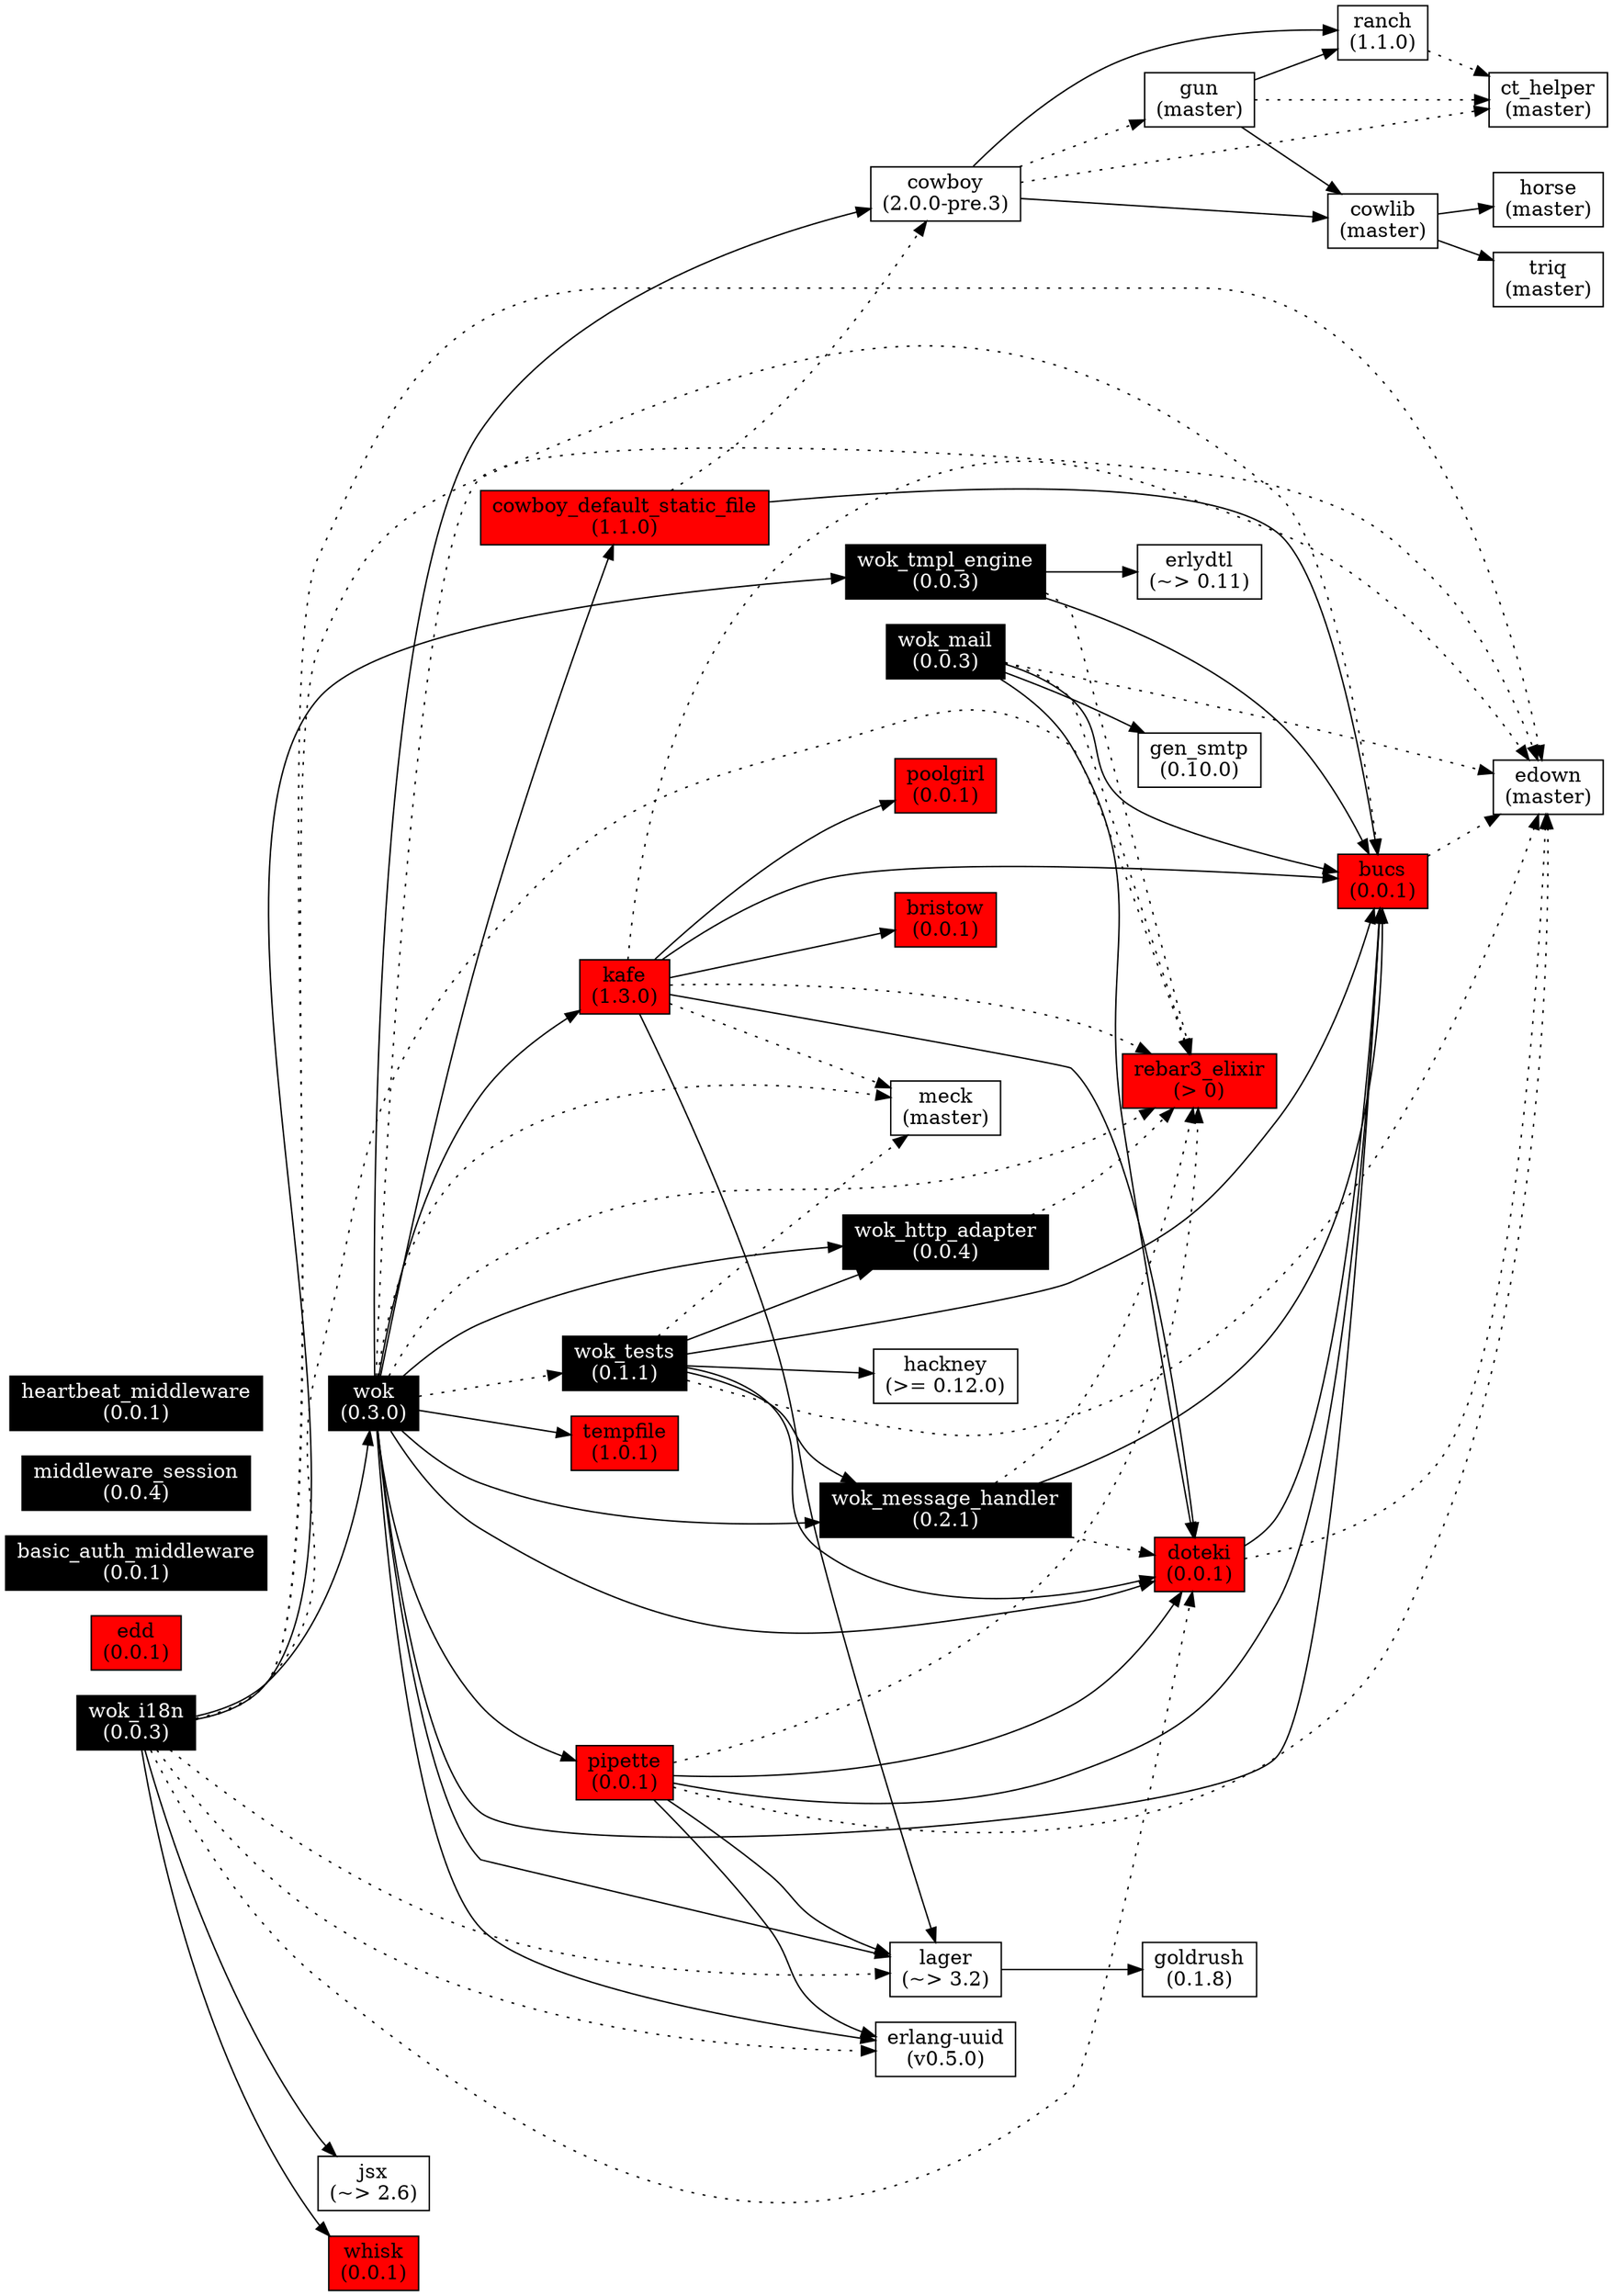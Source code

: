 digraph wok_deps {
  node[shape=box];
  graph[
    overlap=false,
    splines=spline;
    rankdir=LR;
  ]

  wok[label="wok\n(0.3.0)", fontcolor="white", style="filled", fillcolor="black"];
  lager[label="lager\n(~> 3.2)"];
  wok_http_adapter[label="wok_http_adapter\n(0.0.4)", fontcolor="white", style="filled", fillcolor="black"];
  wok_message_handler[label="wok_message_handler\n(0.2.1)", fontcolor="white", style="filled", fillcolor="black"];
  pipette[label="pipette\n(0.0.1)", style="filled", fillcolor="red"];
  kafe[label="kafe\n(1.3.0)", style="filled", fillcolor="red"];
  poolgirl[label="poolgirl\n(0.0.1)", style="filled", fillcolor="red"];
  bristow[label="bristow\n(0.0.1)", style="filled", fillcolor="red"];
  cowboy[label="cowboy\n(2.0.0-pre.3)"];
  cowboy_default_static_file[label="cowboy_default_static_file\n(1.1.0)", style="filled", fillcolor="red"];
  tempfile[label="tempfile\n(1.0.1)", style="filled", fillcolor="red"];
  bucs[label="bucs\n(0.0.1)", style="filled", fillcolor="red"];
  doteki[label="doteki\n(0.0.1)", style="filled", fillcolor="red"];
  uuid[label="erlang-uuid\n(v0.5.0)"];
  rebar3_elixir[label="rebar3_elixir\n(> 0)", style="filled", fillcolor="red"];
  edown[label="edown\n(master)"];
  meck[label="meck\n(master)"];
  wok_tests[label="wok_tests\n(0.1.1)", fontcolor="white", style="filled", fillcolor="black"];
  goldrush[label="goldrush\n(0.1.8)"];
  cowlib[label="cowlib\n(master)"];
  ranch[label="ranch\n(1.1.0)"];
  gun[label="gun\n(master)"];
  ct_helper[label="ct_helper\n(master)"];
  hackney[label="hackney\n(>= 0.12.0)"];
  horse[label="horse\n(master)"];
  triq[label="triq\n(master)"];
  wok_mail[label="wok_mail\n(0.0.3)", fontcolor="white", style="filled", fillcolor="black"];
  gen_smtp[label="gen_smtp\n(0.10.0)"];
  wok_i18n[label="wok_i18n\n(0.0.3)", fontcolor="white", style="filled", fillcolor="black"];
  jsx[label="jsx\n(~> 2.6)"];
  whisk[label="whisk\n(0.0.1)", style="filled", fillcolor="red"];
  wok_tmpl_engine[label="wok_tmpl_engine\n(0.0.3)", fontcolor="white", style="filled", fillcolor="black"];
  erlydtl[label="erlydtl\n(~> 0.11)"];
  edd[label="edd\n(0.0.1)", style="filled", fillcolor="red"];
  basic_auth_middleware[label="basic_auth_middleware\n(0.0.1)", fontcolor="white", style="filled", fillcolor="black"];
  middleware_session[label="middleware_session\n(0.0.4)", fontcolor="white", style="filled", fillcolor="black"];
  heartbeat_middleware[label="heartbeat_middleware\n(0.0.1)", fontcolor="white", style="filled", fillcolor="black"];

  wok -> lager;
  wok -> wok_http_adapter;
  wok -> wok_message_handler;
  wok -> pipette;
  wok -> kafe;
  wok -> cowboy;
  wok -> cowboy_default_static_file;
  wok -> bucs;
  wok -> doteki;
  wok -> uuid;
  wok -> tempfile;
  wok-> rebar3_elixir[style=dotted];
  wok-> edown[style=dotted];
  wok-> wok_tests[style=dotted];
  wok-> meck[style=dotted];

  lager -> goldrush;

  wok_http_adapter -> rebar3_elixir[style=dotted];

  wok_message_handler -> bucs;
  wok_message_handler -> doteki[style=dotted];
  wok_message_handler -> rebar3_elixir[style=dotted];

  pipette -> lager;
  pipette -> bucs;
  pipette -> doteki;
  pipette -> uuid;
  pipette -> edown[style=dotted];
  pipette -> rebar3_elixir[style=dotted];

  kafe -> lager;
  kafe -> bucs;
  kafe -> doteki;
  kafe -> poolgirl;
  kafe -> bristow;
  kafe -> edown[style=dotted];
  kafe -> meck[style=dotted];
  kafe -> rebar3_elixir[style=dotted];

  cowboy -> cowlib;
  cowboy -> ranch;
  cowboy -> ct_helper[style=dotted];
  cowboy -> gun[style=dotted];

  cowboy_default_static_file -> bucs;
  cowboy_default_static_file -> cowboy[style=dotted];

  bucs -> edown[style=dotted];

  doteki -> bucs;
  doteki -> edown[style=dotted];

  wok_tests -> bucs;
  wok_tests -> wok_http_adapter;
  wok_tests -> wok_message_handler;
  wok_tests -> doteki;
  wok_tests -> hackney;
  wok_tests -> edown[style=dotted];
  wok_tests -> meck[style=dotted];

  cowlib -> horse;
  cowlib -> triq;

  ranch -> ct_helper[style=dotted];

  gun -> cowlib;
  gun -> ranch;
  gun -> ct_helper[style=dotted];

  wok_mail -> bucs;
  wok_mail -> doteki;
  wok_mail -> gen_smtp;
  wok_mail -> edown[style=dotted];
  wok_mail -> rebar3_elixir[style=dotted];

  wok_i18n -> whisk;
  wok_i18n -> wok_tmpl_engine;
  wok_i18n -> jsx;
  wok_i18n -> rebar3_elixir[style=dotted];
  wok_i18n -> lager[style=dotted];
  wok_i18n -> doteki[style=dotted];
  wok_i18n -> bucs[style=dotted];
  wok_i18n -> uuid[style=dotted];
  wok_i18n -> edown[style=dotted];
  wok_i18n -> wok;

  wok_tmpl_engine -> erlydtl;
  wok_tmpl_engine -> bucs;
  wok_tmpl_engine -> rebar3_elixir[style=dotted];
}
